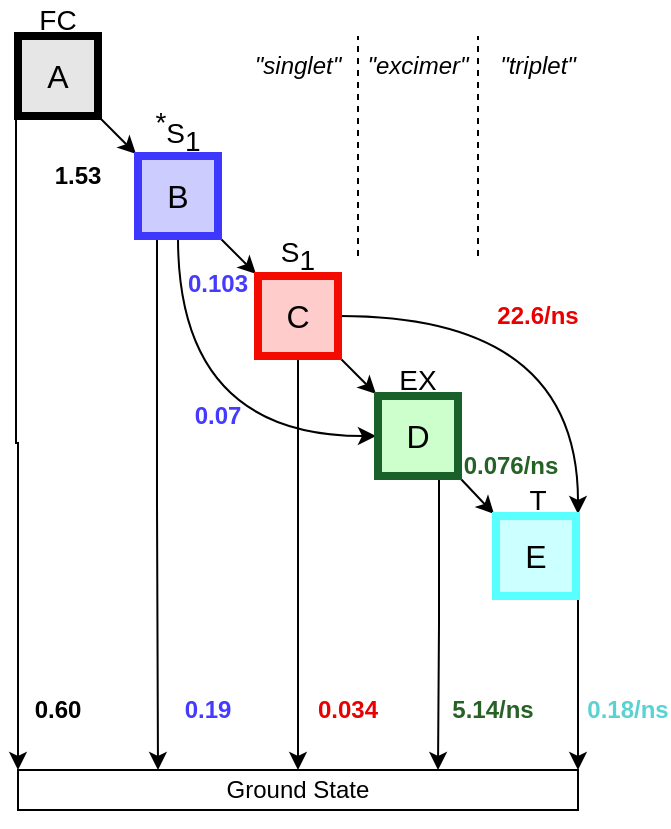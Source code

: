 <mxfile version="24.7.8">
  <diagram name="Page-1" id="A9P25xggTkr2wCutxhf_">
    <mxGraphModel dx="574" dy="357" grid="1" gridSize="10" guides="1" tooltips="1" connect="1" arrows="1" fold="1" page="1" pageScale="1" pageWidth="827" pageHeight="1169" math="0" shadow="0">
      <root>
        <mxCell id="0" />
        <mxCell id="1" parent="0" />
        <mxCell id="IE3_PP9Zl2wF4j6WIENJ-12" style="rounded=0;orthogonalLoop=1;jettySize=auto;html=1;exitX=1;exitY=1;exitDx=0;exitDy=0;entryX=0;entryY=0;entryDx=0;entryDy=0;" parent="1" source="IE3_PP9Zl2wF4j6WIENJ-1" target="IE3_PP9Zl2wF4j6WIENJ-8" edge="1">
          <mxGeometry relative="1" as="geometry" />
        </mxCell>
        <mxCell id="IE3_PP9Zl2wF4j6WIENJ-20" style="edgeStyle=orthogonalEdgeStyle;rounded=0;orthogonalLoop=1;jettySize=auto;html=1;exitX=0;exitY=1;exitDx=0;exitDy=0;entryX=0;entryY=0;entryDx=0;entryDy=0;" parent="1" source="IE3_PP9Zl2wF4j6WIENJ-1" target="IE3_PP9Zl2wF4j6WIENJ-19" edge="1">
          <mxGeometry relative="1" as="geometry" />
        </mxCell>
        <mxCell id="IE3_PP9Zl2wF4j6WIENJ-1" value="&lt;font style=&quot;font-size: 16px;&quot;&gt;A&lt;/font&gt;" style="whiteSpace=wrap;html=1;strokeWidth=4;glass=0;rounded=0;shadow=0;perimeterSpacing=1;fillColor=#E6E6E6;" parent="1" vertex="1">
          <mxGeometry x="160" y="160" width="40" height="40" as="geometry" />
        </mxCell>
        <mxCell id="IE3_PP9Zl2wF4j6WIENJ-13" style="rounded=0;orthogonalLoop=1;jettySize=auto;html=1;exitX=1;exitY=1;exitDx=0;exitDy=0;entryX=0;entryY=0;entryDx=0;entryDy=0;" parent="1" source="IE3_PP9Zl2wF4j6WIENJ-8" target="IE3_PP9Zl2wF4j6WIENJ-9" edge="1">
          <mxGeometry relative="1" as="geometry" />
        </mxCell>
        <mxCell id="IE3_PP9Zl2wF4j6WIENJ-22" style="edgeStyle=orthogonalEdgeStyle;rounded=0;orthogonalLoop=1;jettySize=auto;html=1;exitX=0.25;exitY=1;exitDx=0;exitDy=0;entryX=0.25;entryY=0;entryDx=0;entryDy=0;" parent="1" source="IE3_PP9Zl2wF4j6WIENJ-8" target="IE3_PP9Zl2wF4j6WIENJ-19" edge="1">
          <mxGeometry relative="1" as="geometry" />
        </mxCell>
        <mxCell id="IE3_PP9Zl2wF4j6WIENJ-27" style="edgeStyle=orthogonalEdgeStyle;rounded=0;orthogonalLoop=1;jettySize=auto;html=1;exitX=0.5;exitY=1;exitDx=0;exitDy=0;entryX=0;entryY=0.5;entryDx=0;entryDy=0;curved=1;" parent="1" source="IE3_PP9Zl2wF4j6WIENJ-8" target="IE3_PP9Zl2wF4j6WIENJ-10" edge="1">
          <mxGeometry relative="1" as="geometry" />
        </mxCell>
        <mxCell id="IE3_PP9Zl2wF4j6WIENJ-8" value="&lt;font style=&quot;font-size: 16px;&quot;&gt;B&lt;/font&gt;" style="whiteSpace=wrap;html=1;fillColor=#CCCCFF;strokeColor=#3e38ff;strokeWidth=4;glass=0;rounded=0;shadow=0;perimeterSpacing=1;" parent="1" vertex="1">
          <mxGeometry x="220" y="220" width="40" height="40" as="geometry" />
        </mxCell>
        <mxCell id="IE3_PP9Zl2wF4j6WIENJ-17" style="rounded=0;orthogonalLoop=1;jettySize=auto;html=1;exitX=1;exitY=1;exitDx=0;exitDy=0;entryX=0;entryY=0;entryDx=0;entryDy=0;" parent="1" source="IE3_PP9Zl2wF4j6WIENJ-9" target="IE3_PP9Zl2wF4j6WIENJ-10" edge="1">
          <mxGeometry relative="1" as="geometry" />
        </mxCell>
        <mxCell id="IE3_PP9Zl2wF4j6WIENJ-23" style="edgeStyle=orthogonalEdgeStyle;rounded=0;orthogonalLoop=1;jettySize=auto;html=1;exitX=0.5;exitY=1;exitDx=0;exitDy=0;" parent="1" source="IE3_PP9Zl2wF4j6WIENJ-9" target="IE3_PP9Zl2wF4j6WIENJ-19" edge="1">
          <mxGeometry relative="1" as="geometry" />
        </mxCell>
        <mxCell id="MWR8YVi2XvyVJQUScvIW-4" style="edgeStyle=orthogonalEdgeStyle;rounded=0;orthogonalLoop=1;jettySize=auto;html=1;exitX=1;exitY=0.5;exitDx=0;exitDy=0;entryX=1;entryY=0;entryDx=0;entryDy=0;curved=1;" edge="1" parent="1" source="IE3_PP9Zl2wF4j6WIENJ-9" target="IE3_PP9Zl2wF4j6WIENJ-11">
          <mxGeometry relative="1" as="geometry" />
        </mxCell>
        <mxCell id="IE3_PP9Zl2wF4j6WIENJ-9" value="&lt;font style=&quot;font-size: 16px;&quot;&gt;C&lt;/font&gt;" style="whiteSpace=wrap;html=1;fillColor=#FFCCCC;strokeColor=#f40b00;strokeWidth=4;glass=0;rounded=0;shadow=0;perimeterSpacing=1;fillStyle=auto;" parent="1" vertex="1">
          <mxGeometry x="280" y="280" width="40" height="40" as="geometry" />
        </mxCell>
        <mxCell id="IE3_PP9Zl2wF4j6WIENJ-18" style="rounded=0;orthogonalLoop=1;jettySize=auto;html=1;exitX=1;exitY=1;exitDx=0;exitDy=0;entryX=0;entryY=0;entryDx=0;entryDy=0;" parent="1" source="IE3_PP9Zl2wF4j6WIENJ-10" target="IE3_PP9Zl2wF4j6WIENJ-11" edge="1">
          <mxGeometry relative="1" as="geometry" />
        </mxCell>
        <mxCell id="IE3_PP9Zl2wF4j6WIENJ-24" style="edgeStyle=orthogonalEdgeStyle;rounded=0;orthogonalLoop=1;jettySize=auto;html=1;exitX=0.75;exitY=1;exitDx=0;exitDy=0;entryX=0.75;entryY=0;entryDx=0;entryDy=0;" parent="1" source="IE3_PP9Zl2wF4j6WIENJ-10" target="IE3_PP9Zl2wF4j6WIENJ-19" edge="1">
          <mxGeometry relative="1" as="geometry" />
        </mxCell>
        <mxCell id="IE3_PP9Zl2wF4j6WIENJ-10" value="&lt;font style=&quot;font-size: 16px;&quot;&gt;D&lt;/font&gt;" style="whiteSpace=wrap;html=1;fillColor=#CCFFCC;strokeColor=#1a6129;gradientColor=none;fillStyle=auto;strokeWidth=4;glass=0;rounded=0;shadow=0;perimeterSpacing=1;" parent="1" vertex="1">
          <mxGeometry x="340" y="340" width="40" height="40" as="geometry" />
        </mxCell>
        <mxCell id="MWR8YVi2XvyVJQUScvIW-3" style="edgeStyle=orthogonalEdgeStyle;rounded=0;orthogonalLoop=1;jettySize=auto;html=1;exitX=1;exitY=1;exitDx=0;exitDy=0;entryX=1;entryY=0;entryDx=0;entryDy=0;" edge="1" parent="1" source="IE3_PP9Zl2wF4j6WIENJ-11" target="IE3_PP9Zl2wF4j6WIENJ-19">
          <mxGeometry relative="1" as="geometry" />
        </mxCell>
        <mxCell id="IE3_PP9Zl2wF4j6WIENJ-11" value="&lt;font style=&quot;font-size: 16px;&quot;&gt;E&lt;/font&gt;" style="whiteSpace=wrap;html=1;fillColor=#CCFFFF;strokeColor=#57ffff;strokeWidth=4;glass=0;rounded=0;shadow=0;perimeterSpacing=1;" parent="1" vertex="1">
          <mxGeometry x="399" y="400" width="40" height="40" as="geometry" />
        </mxCell>
        <mxCell id="IE3_PP9Zl2wF4j6WIENJ-19" value="Ground State" style="rounded=0;whiteSpace=wrap;html=1;" parent="1" vertex="1">
          <mxGeometry x="160" y="527" width="280" height="20" as="geometry" />
        </mxCell>
        <mxCell id="IE3_PP9Zl2wF4j6WIENJ-21" style="edgeStyle=orthogonalEdgeStyle;rounded=0;orthogonalLoop=1;jettySize=auto;html=1;exitX=0.5;exitY=1;exitDx=0;exitDy=0;" parent="1" source="IE3_PP9Zl2wF4j6WIENJ-19" target="IE3_PP9Zl2wF4j6WIENJ-19" edge="1">
          <mxGeometry relative="1" as="geometry" />
        </mxCell>
        <mxCell id="IE3_PP9Zl2wF4j6WIENJ-29" value="&lt;b style=&quot;font-size: 12px;&quot;&gt;&lt;font style=&quot;font-size: 12px;&quot;&gt;1.53&lt;/font&gt;&lt;/b&gt;" style="text;strokeColor=none;align=center;fillColor=none;html=1;verticalAlign=middle;whiteSpace=wrap;rounded=0;fontSize=12;" parent="1" vertex="1">
          <mxGeometry x="170" y="220" width="40" height="20" as="geometry" />
        </mxCell>
        <mxCell id="IE3_PP9Zl2wF4j6WIENJ-31" value="&lt;b style=&quot;font-size: 12px;&quot;&gt;&lt;font style=&quot;font-size: 12px;&quot;&gt;0.103&lt;/font&gt;&lt;/b&gt;" style="text;strokeColor=none;align=center;fillColor=none;html=1;verticalAlign=middle;whiteSpace=wrap;rounded=0;fontColor=#453bff;fontSize=12;" parent="1" vertex="1">
          <mxGeometry x="240" y="274" width="40" height="20" as="geometry" />
        </mxCell>
        <mxCell id="IE3_PP9Zl2wF4j6WIENJ-32" value="&lt;b style=&quot;font-size: 12px;&quot;&gt;&lt;font style=&quot;font-size: 12px;&quot;&gt;0.07&lt;/font&gt;&lt;/b&gt;" style="text;strokeColor=none;align=center;fillColor=none;html=1;verticalAlign=middle;whiteSpace=wrap;rounded=0;fontColor=#453bff;fontSize=12;" parent="1" vertex="1">
          <mxGeometry x="240" y="340" width="40" height="20" as="geometry" />
        </mxCell>
        <mxCell id="IE3_PP9Zl2wF4j6WIENJ-34" value="&lt;b style=&quot;font-size: 12px;&quot;&gt;&lt;font style=&quot;font-size: 12px;&quot;&gt;0.19&lt;/font&gt;&lt;/b&gt;" style="text;strokeColor=none;align=center;fillColor=none;html=1;verticalAlign=middle;whiteSpace=wrap;rounded=0;fontColor=#453bff;fontSize=12;" parent="1" vertex="1">
          <mxGeometry x="240" y="487" width="30" height="20" as="geometry" />
        </mxCell>
        <mxCell id="IE3_PP9Zl2wF4j6WIENJ-35" value="&lt;b style=&quot;font-size: 12px;&quot;&gt;&lt;font style=&quot;font-size: 12px;&quot;&gt;0.034&lt;/font&gt;&lt;/b&gt;" style="text;strokeColor=none;align=center;fillColor=none;html=1;verticalAlign=middle;whiteSpace=wrap;rounded=0;fontColor=#e90000;fontSize=12;" parent="1" vertex="1">
          <mxGeometry x="310" y="487" width="30" height="20" as="geometry" />
        </mxCell>
        <mxCell id="IE3_PP9Zl2wF4j6WIENJ-36" value="&lt;b style=&quot;font-size: 12px;&quot;&gt;&lt;font style=&quot;font-size: 12px;&quot;&gt;5.14/ns&lt;/font&gt;&lt;/b&gt;" style="text;strokeColor=none;align=center;fillColor=none;html=1;verticalAlign=middle;whiteSpace=wrap;rounded=0;fontColor=#266126;fontSize=12;" parent="1" vertex="1">
          <mxGeometry x="373.5" y="487" width="46.5" height="20" as="geometry" />
        </mxCell>
        <mxCell id="IE3_PP9Zl2wF4j6WIENJ-37" value="&lt;b style=&quot;font-size: 12px;&quot;&gt;&lt;font style=&quot;font-size: 12px;&quot;&gt;0.60&lt;/font&gt;&lt;/b&gt;" style="text;strokeColor=none;align=center;fillColor=none;html=1;verticalAlign=middle;whiteSpace=wrap;rounded=0;fontSize=12;" parent="1" vertex="1">
          <mxGeometry x="165" y="487" width="30" height="20" as="geometry" />
        </mxCell>
        <mxCell id="IE3_PP9Zl2wF4j6WIENJ-38" value="&lt;b style=&quot;font-size: 12px;&quot;&gt;&lt;font style=&quot;font-size: 12px;&quot;&gt;0.18/ns&lt;/font&gt;&lt;/b&gt;" style="text;strokeColor=none;align=center;fillColor=none;html=1;verticalAlign=middle;whiteSpace=wrap;rounded=0;fontColor=#5bd2d2;textShadow=0;labelBorderColor=none;labelBackgroundColor=none;fontStyle=0;fontSize=12;" parent="1" vertex="1">
          <mxGeometry x="445" y="487" width="40" height="20" as="geometry" />
        </mxCell>
        <mxCell id="IE3_PP9Zl2wF4j6WIENJ-39" value="&lt;b style=&quot;font-size: 12px;&quot;&gt;&lt;font style=&quot;font-size: 12px;&quot;&gt;22.6/ns&lt;/font&gt;&lt;/b&gt;" style="text;strokeColor=none;align=center;fillColor=none;html=1;verticalAlign=middle;whiteSpace=wrap;rounded=0;fontColor=#e90000;textShadow=0;labelBorderColor=none;labelBackgroundColor=none;fontStyle=0;fontSize=12;" parent="1" vertex="1">
          <mxGeometry x="400" y="290" width="40" height="20" as="geometry" />
        </mxCell>
        <mxCell id="IE3_PP9Zl2wF4j6WIENJ-40" value="FC" style="text;strokeColor=none;align=center;fillColor=none;html=1;verticalAlign=middle;whiteSpace=wrap;rounded=0;fontSize=14;" parent="1" vertex="1">
          <mxGeometry x="165" y="142" width="30" height="20" as="geometry" />
        </mxCell>
        <mxCell id="IE3_PP9Zl2wF4j6WIENJ-41" value="&lt;sup style=&quot;font-size: 14px;&quot;&gt;*&lt;/sup&gt;S&lt;sub style=&quot;font-size: 14px;&quot;&gt;1&lt;/sub&gt;" style="text;strokeColor=none;align=center;fillColor=none;html=1;verticalAlign=middle;whiteSpace=wrap;rounded=0;fontSize=14;" parent="1" vertex="1">
          <mxGeometry x="225" y="198" width="30" height="20" as="geometry" />
        </mxCell>
        <mxCell id="IE3_PP9Zl2wF4j6WIENJ-42" value="S&lt;sub style=&quot;font-size: 14px;&quot;&gt;1&lt;/sub&gt;" style="text;strokeColor=none;align=center;fillColor=none;html=1;verticalAlign=middle;whiteSpace=wrap;rounded=0;fontSize=14;" parent="1" vertex="1">
          <mxGeometry x="285" y="260" width="30" height="20" as="geometry" />
        </mxCell>
        <mxCell id="IE3_PP9Zl2wF4j6WIENJ-43" value="EX" style="text;strokeColor=none;align=center;fillColor=none;html=1;verticalAlign=middle;whiteSpace=wrap;rounded=0;fontSize=14;" parent="1" vertex="1">
          <mxGeometry x="345" y="322" width="30" height="20" as="geometry" />
        </mxCell>
        <mxCell id="IE3_PP9Zl2wF4j6WIENJ-44" value="T" style="text;strokeColor=none;align=center;fillColor=none;html=1;verticalAlign=middle;whiteSpace=wrap;rounded=0;fontSize=14;" parent="1" vertex="1">
          <mxGeometry x="405" y="382" width="30" height="20" as="geometry" />
        </mxCell>
        <mxCell id="IE3_PP9Zl2wF4j6WIENJ-46" value="" style="endArrow=none;dashed=1;html=1;rounded=0;" parent="1" edge="1">
          <mxGeometry width="50" height="50" relative="1" as="geometry">
            <mxPoint x="330" y="270" as="sourcePoint" />
            <mxPoint x="330" y="160" as="targetPoint" />
          </mxGeometry>
        </mxCell>
        <mxCell id="IE3_PP9Zl2wF4j6WIENJ-47" value="" style="endArrow=none;dashed=1;html=1;rounded=0;" parent="1" edge="1">
          <mxGeometry width="50" height="50" relative="1" as="geometry">
            <mxPoint x="390" y="270" as="sourcePoint" />
            <mxPoint x="390" y="160" as="targetPoint" />
          </mxGeometry>
        </mxCell>
        <mxCell id="IE3_PP9Zl2wF4j6WIENJ-48" value="&lt;i&gt;&quot;singlet&quot;&lt;/i&gt;" style="text;strokeColor=none;align=center;fillColor=none;html=1;verticalAlign=middle;whiteSpace=wrap;rounded=0;" parent="1" vertex="1">
          <mxGeometry x="270" y="160" width="60" height="30" as="geometry" />
        </mxCell>
        <mxCell id="IE3_PP9Zl2wF4j6WIENJ-49" value="&lt;i&gt;&quot;excimer&quot;&lt;/i&gt;" style="text;strokeColor=none;align=center;fillColor=none;html=1;verticalAlign=middle;whiteSpace=wrap;rounded=0;" parent="1" vertex="1">
          <mxGeometry x="330" y="160" width="60" height="30" as="geometry" />
        </mxCell>
        <mxCell id="IE3_PP9Zl2wF4j6WIENJ-50" value="&lt;i&gt;&quot;triplet&quot;&lt;/i&gt;" style="text;strokeColor=none;align=center;fillColor=none;html=1;verticalAlign=middle;whiteSpace=wrap;rounded=0;" parent="1" vertex="1">
          <mxGeometry x="390" y="160" width="60" height="30" as="geometry" />
        </mxCell>
        <mxCell id="MWR8YVi2XvyVJQUScvIW-1" value="&lt;b style=&quot;font-size: 12px;&quot;&gt;&lt;font style=&quot;font-size: 12px;&quot;&gt;0.076/ns&lt;/font&gt;&lt;/b&gt;" style="text;strokeColor=none;align=center;fillColor=none;html=1;verticalAlign=middle;whiteSpace=wrap;rounded=0;fontColor=#266126;fontSize=12;" vertex="1" parent="1">
          <mxGeometry x="383" y="365" width="46.5" height="20" as="geometry" />
        </mxCell>
      </root>
    </mxGraphModel>
  </diagram>
</mxfile>
